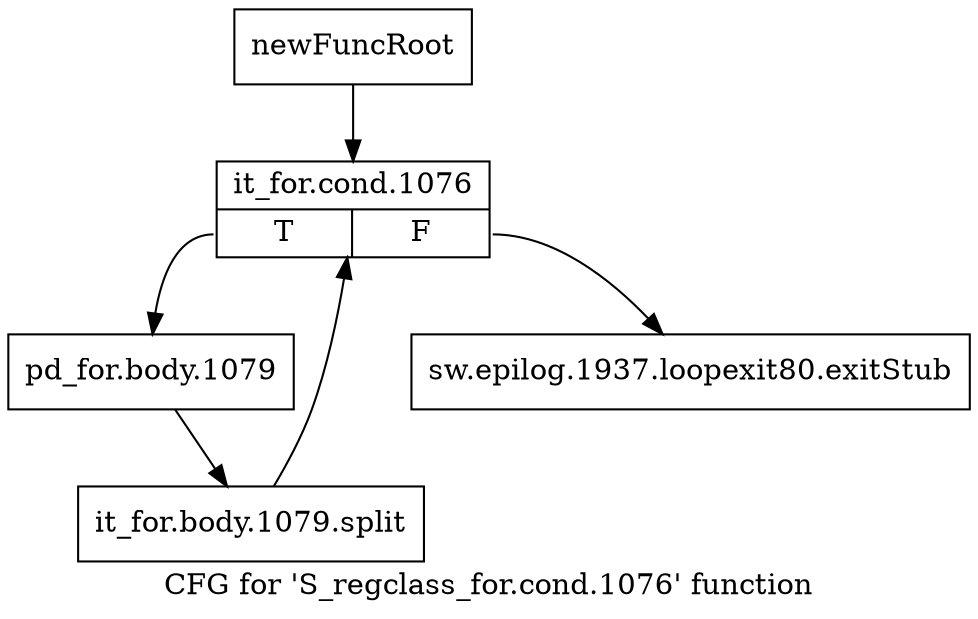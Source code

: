 digraph "CFG for 'S_regclass_for.cond.1076' function" {
	label="CFG for 'S_regclass_for.cond.1076' function";

	Node0x521e870 [shape=record,label="{newFuncRoot}"];
	Node0x521e870 -> Node0x521e910;
	Node0x521e8c0 [shape=record,label="{sw.epilog.1937.loopexit80.exitStub}"];
	Node0x521e910 [shape=record,label="{it_for.cond.1076|{<s0>T|<s1>F}}"];
	Node0x521e910:s0 -> Node0x521e960;
	Node0x521e910:s1 -> Node0x521e8c0;
	Node0x521e960 [shape=record,label="{pd_for.body.1079}"];
	Node0x521e960 -> Node0x6809e00;
	Node0x6809e00 [shape=record,label="{it_for.body.1079.split}"];
	Node0x6809e00 -> Node0x521e910;
}
